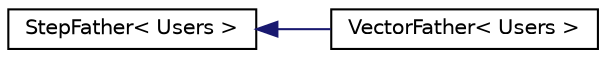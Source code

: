 digraph "Graphical Class Hierarchy"
{
 // LATEX_PDF_SIZE
  edge [fontname="Helvetica",fontsize="10",labelfontname="Helvetica",labelfontsize="10"];
  node [fontname="Helvetica",fontsize="10",shape=record];
  rankdir="LR";
  Node0 [label="StepFather\< Users \>",height=0.2,width=0.4,color="black", fillcolor="white", style="filled",URL="$classStepFather.html",tooltip=" "];
  Node0 -> Node1 [dir="back",color="midnightblue",fontsize="10",style="solid",fontname="Helvetica"];
  Node1 [label="VectorFather\< Users \>",height=0.2,width=0.4,color="black", fillcolor="white", style="filled",URL="$classVectorFather.html",tooltip=" "];
}
